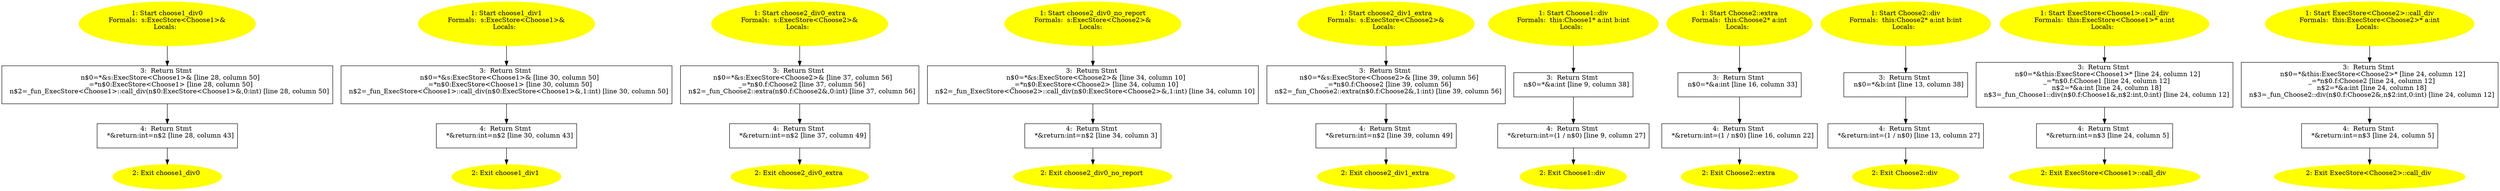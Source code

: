 /* @generated */
digraph cfg {
"choose1_div0#84040224581831795.e7e9c53ca95564cb_1" [label="1: Start choose1_div0\nFormals:  s:ExecStore<Choose1>&\nLocals:  \n  " color=yellow style=filled]
	

	 "choose1_div0#84040224581831795.e7e9c53ca95564cb_1" -> "choose1_div0#84040224581831795.e7e9c53ca95564cb_3" ;
"choose1_div0#84040224581831795.e7e9c53ca95564cb_2" [label="2: Exit choose1_div0 \n  " color=yellow style=filled]
	

"choose1_div0#84040224581831795.e7e9c53ca95564cb_3" [label="3:  Return Stmt \n   n$0=*&s:ExecStore<Choose1>& [line 28, column 50]\n  _=*n$0:ExecStore<Choose1> [line 28, column 50]\n  n$2=_fun_ExecStore<Choose1>::call_div(n$0:ExecStore<Choose1>&,0:int) [line 28, column 50]\n " shape="box"]
	

	 "choose1_div0#84040224581831795.e7e9c53ca95564cb_3" -> "choose1_div0#84040224581831795.e7e9c53ca95564cb_4" ;
"choose1_div0#84040224581831795.e7e9c53ca95564cb_4" [label="4:  Return Stmt \n   *&return:int=n$2 [line 28, column 43]\n " shape="box"]
	

	 "choose1_div0#84040224581831795.e7e9c53ca95564cb_4" -> "choose1_div0#84040224581831795.e7e9c53ca95564cb_2" ;
"choose1_div1#6853869982283615202.a4644da7504c41a0_1" [label="1: Start choose1_div1\nFormals:  s:ExecStore<Choose1>&\nLocals:  \n  " color=yellow style=filled]
	

	 "choose1_div1#6853869982283615202.a4644da7504c41a0_1" -> "choose1_div1#6853869982283615202.a4644da7504c41a0_3" ;
"choose1_div1#6853869982283615202.a4644da7504c41a0_2" [label="2: Exit choose1_div1 \n  " color=yellow style=filled]
	

"choose1_div1#6853869982283615202.a4644da7504c41a0_3" [label="3:  Return Stmt \n   n$0=*&s:ExecStore<Choose1>& [line 30, column 50]\n  _=*n$0:ExecStore<Choose1> [line 30, column 50]\n  n$2=_fun_ExecStore<Choose1>::call_div(n$0:ExecStore<Choose1>&,1:int) [line 30, column 50]\n " shape="box"]
	

	 "choose1_div1#6853869982283615202.a4644da7504c41a0_3" -> "choose1_div1#6853869982283615202.a4644da7504c41a0_4" ;
"choose1_div1#6853869982283615202.a4644da7504c41a0_4" [label="4:  Return Stmt \n   *&return:int=n$2 [line 30, column 43]\n " shape="box"]
	

	 "choose1_div1#6853869982283615202.a4644da7504c41a0_4" -> "choose1_div1#6853869982283615202.a4644da7504c41a0_2" ;
"choose2_div0_extra#14813785796839.fa5d6812348bd595_1" [label="1: Start choose2_div0_extra\nFormals:  s:ExecStore<Choose2>&\nLocals:  \n  " color=yellow style=filled]
	

	 "choose2_div0_extra#14813785796839.fa5d6812348bd595_1" -> "choose2_div0_extra#14813785796839.fa5d6812348bd595_3" ;
"choose2_div0_extra#14813785796839.fa5d6812348bd595_2" [label="2: Exit choose2_div0_extra \n  " color=yellow style=filled]
	

"choose2_div0_extra#14813785796839.fa5d6812348bd595_3" [label="3:  Return Stmt \n   n$0=*&s:ExecStore<Choose2>& [line 37, column 56]\n  _=*n$0.f:Choose2 [line 37, column 56]\n  n$2=_fun_Choose2::extra(n$0.f:Choose2&,0:int) [line 37, column 56]\n " shape="box"]
	

	 "choose2_div0_extra#14813785796839.fa5d6812348bd595_3" -> "choose2_div0_extra#14813785796839.fa5d6812348bd595_4" ;
"choose2_div0_extra#14813785796839.fa5d6812348bd595_4" [label="4:  Return Stmt \n   *&return:int=n$2 [line 37, column 49]\n " shape="box"]
	

	 "choose2_div0_extra#14813785796839.fa5d6812348bd595_4" -> "choose2_div0_extra#14813785796839.fa5d6812348bd595_2" ;
"choose2_div0_no_report#2695819694.37b94e5ad3118293_1" [label="1: Start choose2_div0_no_report\nFormals:  s:ExecStore<Choose2>&\nLocals:  \n  " color=yellow style=filled]
	

	 "choose2_div0_no_report#2695819694.37b94e5ad3118293_1" -> "choose2_div0_no_report#2695819694.37b94e5ad3118293_3" ;
"choose2_div0_no_report#2695819694.37b94e5ad3118293_2" [label="2: Exit choose2_div0_no_report \n  " color=yellow style=filled]
	

"choose2_div0_no_report#2695819694.37b94e5ad3118293_3" [label="3:  Return Stmt \n   n$0=*&s:ExecStore<Choose2>& [line 34, column 10]\n  _=*n$0:ExecStore<Choose2> [line 34, column 10]\n  n$2=_fun_ExecStore<Choose2>::call_div(n$0:ExecStore<Choose2>&,1:int) [line 34, column 10]\n " shape="box"]
	

	 "choose2_div0_no_report#2695819694.37b94e5ad3118293_3" -> "choose2_div0_no_report#2695819694.37b94e5ad3118293_4" ;
"choose2_div0_no_report#2695819694.37b94e5ad3118293_4" [label="4:  Return Stmt \n   *&return:int=n$2 [line 34, column 3]\n " shape="box"]
	

	 "choose2_div0_no_report#2695819694.37b94e5ad3118293_4" -> "choose2_div0_no_report#2695819694.37b94e5ad3118293_2" ;
"choose2_div1_extra#11450073616177.26254023768c0b68_1" [label="1: Start choose2_div1_extra\nFormals:  s:ExecStore<Choose2>&\nLocals:  \n  " color=yellow style=filled]
	

	 "choose2_div1_extra#11450073616177.26254023768c0b68_1" -> "choose2_div1_extra#11450073616177.26254023768c0b68_3" ;
"choose2_div1_extra#11450073616177.26254023768c0b68_2" [label="2: Exit choose2_div1_extra \n  " color=yellow style=filled]
	

"choose2_div1_extra#11450073616177.26254023768c0b68_3" [label="3:  Return Stmt \n   n$0=*&s:ExecStore<Choose2>& [line 39, column 56]\n  _=*n$0.f:Choose2 [line 39, column 56]\n  n$2=_fun_Choose2::extra(n$0.f:Choose2&,1:int) [line 39, column 56]\n " shape="box"]
	

	 "choose2_div1_extra#11450073616177.26254023768c0b68_3" -> "choose2_div1_extra#11450073616177.26254023768c0b68_4" ;
"choose2_div1_extra#11450073616177.26254023768c0b68_4" [label="4:  Return Stmt \n   *&return:int=n$2 [line 39, column 49]\n " shape="box"]
	

	 "choose2_div1_extra#11450073616177.26254023768c0b68_4" -> "choose2_div1_extra#11450073616177.26254023768c0b68_2" ;
"div#Choose1#(7273562715988938262).67bd706f66d8f9c6_1" [label="1: Start Choose1::div\nFormals:  this:Choose1* a:int b:int\nLocals:  \n  " color=yellow style=filled]
	

	 "div#Choose1#(7273562715988938262).67bd706f66d8f9c6_1" -> "div#Choose1#(7273562715988938262).67bd706f66d8f9c6_3" ;
"div#Choose1#(7273562715988938262).67bd706f66d8f9c6_2" [label="2: Exit Choose1::div \n  " color=yellow style=filled]
	

"div#Choose1#(7273562715988938262).67bd706f66d8f9c6_3" [label="3:  Return Stmt \n   n$0=*&a:int [line 9, column 38]\n " shape="box"]
	

	 "div#Choose1#(7273562715988938262).67bd706f66d8f9c6_3" -> "div#Choose1#(7273562715988938262).67bd706f66d8f9c6_4" ;
"div#Choose1#(7273562715988938262).67bd706f66d8f9c6_4" [label="4:  Return Stmt \n   *&return:int=(1 / n$0) [line 9, column 27]\n " shape="box"]
	

	 "div#Choose1#(7273562715988938262).67bd706f66d8f9c6_4" -> "div#Choose1#(7273562715988938262).67bd706f66d8f9c6_2" ;
"extra#Choose2#(146724022341512074.b4984695aadbb0c8_1" [label="1: Start Choose2::extra\nFormals:  this:Choose2* a:int\nLocals:  \n  " color=yellow style=filled]
	

	 "extra#Choose2#(146724022341512074.b4984695aadbb0c8_1" -> "extra#Choose2#(146724022341512074.b4984695aadbb0c8_3" ;
"extra#Choose2#(146724022341512074.b4984695aadbb0c8_2" [label="2: Exit Choose2::extra \n  " color=yellow style=filled]
	

"extra#Choose2#(146724022341512074.b4984695aadbb0c8_3" [label="3:  Return Stmt \n   n$0=*&a:int [line 16, column 33]\n " shape="box"]
	

	 "extra#Choose2#(146724022341512074.b4984695aadbb0c8_3" -> "extra#Choose2#(146724022341512074.b4984695aadbb0c8_4" ;
"extra#Choose2#(146724022341512074.b4984695aadbb0c8_4" [label="4:  Return Stmt \n   *&return:int=(1 / n$0) [line 16, column 22]\n " shape="box"]
	

	 "extra#Choose2#(146724022341512074.b4984695aadbb0c8_4" -> "extra#Choose2#(146724022341512074.b4984695aadbb0c8_2" ;
"div#Choose2#(15124421267141903041.48bc5dd070e87512_1" [label="1: Start Choose2::div\nFormals:  this:Choose2* a:int b:int\nLocals:  \n  " color=yellow style=filled]
	

	 "div#Choose2#(15124421267141903041.48bc5dd070e87512_1" -> "div#Choose2#(15124421267141903041.48bc5dd070e87512_3" ;
"div#Choose2#(15124421267141903041.48bc5dd070e87512_2" [label="2: Exit Choose2::div \n  " color=yellow style=filled]
	

"div#Choose2#(15124421267141903041.48bc5dd070e87512_3" [label="3:  Return Stmt \n   n$0=*&b:int [line 13, column 38]\n " shape="box"]
	

	 "div#Choose2#(15124421267141903041.48bc5dd070e87512_3" -> "div#Choose2#(15124421267141903041.48bc5dd070e87512_4" ;
"div#Choose2#(15124421267141903041.48bc5dd070e87512_4" [label="4:  Return Stmt \n   *&return:int=(1 / n$0) [line 13, column 27]\n " shape="box"]
	

	 "div#Choose2#(15124421267141903041.48bc5dd070e87512_4" -> "div#Choose2#(15124421267141903041.48bc5dd070e87512_2" ;
"call_div#ExecStore<Choose1>#(1382.c684f7c620c64dbf_1" [label="1: Start ExecStore<Choose1>::call_div\nFormals:  this:ExecStore<Choose1>* a:int\nLocals:  \n  " color=yellow style=filled]
	

	 "call_div#ExecStore<Choose1>#(1382.c684f7c620c64dbf_1" -> "call_div#ExecStore<Choose1>#(1382.c684f7c620c64dbf_3" ;
"call_div#ExecStore<Choose1>#(1382.c684f7c620c64dbf_2" [label="2: Exit ExecStore<Choose1>::call_div \n  " color=yellow style=filled]
	

"call_div#ExecStore<Choose1>#(1382.c684f7c620c64dbf_3" [label="3:  Return Stmt \n   n$0=*&this:ExecStore<Choose1>* [line 24, column 12]\n  _=*n$0.f:Choose1 [line 24, column 12]\n  n$2=*&a:int [line 24, column 18]\n  n$3=_fun_Choose1::div(n$0.f:Choose1&,n$2:int,0:int) [line 24, column 12]\n " shape="box"]
	

	 "call_div#ExecStore<Choose1>#(1382.c684f7c620c64dbf_3" -> "call_div#ExecStore<Choose1>#(1382.c684f7c620c64dbf_4" ;
"call_div#ExecStore<Choose1>#(1382.c684f7c620c64dbf_4" [label="4:  Return Stmt \n   *&return:int=n$3 [line 24, column 5]\n " shape="box"]
	

	 "call_div#ExecStore<Choose1>#(1382.c684f7c620c64dbf_4" -> "call_div#ExecStore<Choose1>#(1382.c684f7c620c64dbf_2" ;
"call_div#ExecStore<Choose2>#(1182.d639b1b8281e7bb3_1" [label="1: Start ExecStore<Choose2>::call_div\nFormals:  this:ExecStore<Choose2>* a:int\nLocals:  \n  " color=yellow style=filled]
	

	 "call_div#ExecStore<Choose2>#(1182.d639b1b8281e7bb3_1" -> "call_div#ExecStore<Choose2>#(1182.d639b1b8281e7bb3_3" ;
"call_div#ExecStore<Choose2>#(1182.d639b1b8281e7bb3_2" [label="2: Exit ExecStore<Choose2>::call_div \n  " color=yellow style=filled]
	

"call_div#ExecStore<Choose2>#(1182.d639b1b8281e7bb3_3" [label="3:  Return Stmt \n   n$0=*&this:ExecStore<Choose2>* [line 24, column 12]\n  _=*n$0.f:Choose2 [line 24, column 12]\n  n$2=*&a:int [line 24, column 18]\n  n$3=_fun_Choose2::div(n$0.f:Choose2&,n$2:int,0:int) [line 24, column 12]\n " shape="box"]
	

	 "call_div#ExecStore<Choose2>#(1182.d639b1b8281e7bb3_3" -> "call_div#ExecStore<Choose2>#(1182.d639b1b8281e7bb3_4" ;
"call_div#ExecStore<Choose2>#(1182.d639b1b8281e7bb3_4" [label="4:  Return Stmt \n   *&return:int=n$3 [line 24, column 5]\n " shape="box"]
	

	 "call_div#ExecStore<Choose2>#(1182.d639b1b8281e7bb3_4" -> "call_div#ExecStore<Choose2>#(1182.d639b1b8281e7bb3_2" ;
}
